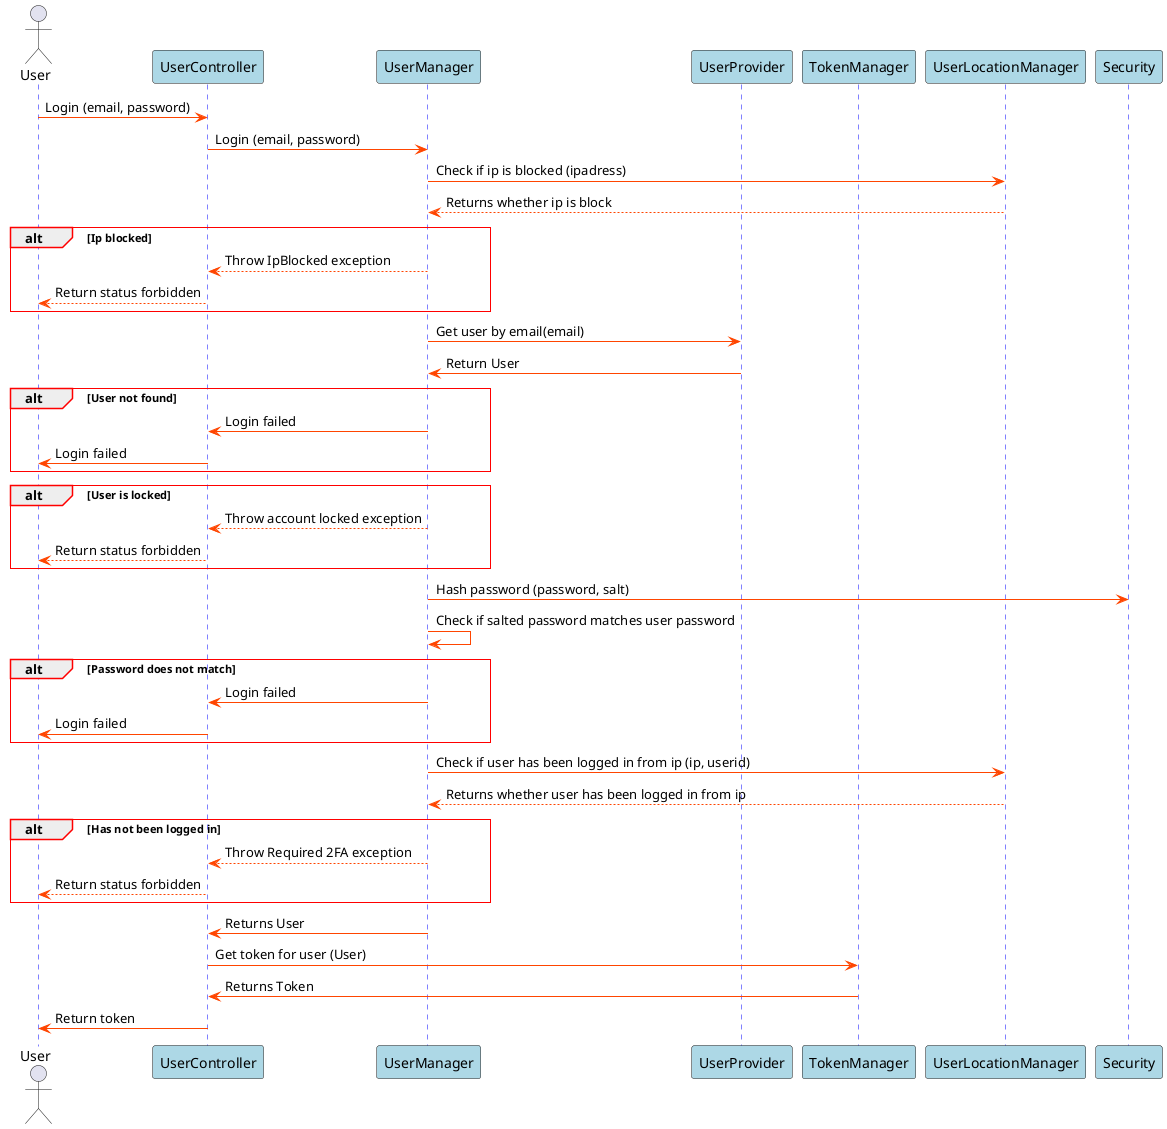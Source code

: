 @startuml Login SD

skinparam sequence {
    GroupBorderColor red
    GroupBorderThickness 1

    ArrowColor orangered

    LifeLineBorderColor blue

    ParticipantBackgroundColor lightblue
}

actor User
participant UserController
participant UserManager
participant UserProvider
participant TokenManager
participant UserLocationManager
participant Security

User->UserController: Login (email, password)
UserController->UserManager: Login (email, password)
UserManager->UserLocationManager: Check if ip is blocked (ipadress)
UserLocationManager-->UserManager: Returns whether ip is block

alt Ip blocked
UserManager-->UserController: Throw IpBlocked exception
UserController-->User: Return status forbidden
end

UserManager->UserProvider: Get user by email(email)
UserProvider->UserManager: Return User


alt User not found

UserManager->UserController: Login failed
UserController->User: Login failed

end

alt User is locked

UserManager-->UserController: Throw account locked exception
UserController-->User: Return status forbidden

end

UserManager->Security: Hash password (password, salt)
UserManager->UserManager: Check if salted password matches user password

alt Password does not match

UserManager->UserController: Login failed
UserController->User: Login failed

end


UserManager->UserLocationManager: Check if user has been logged in from ip (ip, userid)
UserLocationManager-->UserManager: Returns whether user has been logged in from ip

alt Has not been logged in

UserManager-->UserController: Throw Required 2FA exception
UserController-->User: Return status forbidden

end

UserManager->UserController: Returns User
UserController->TokenManager: Get token for user (User)
TokenManager->UserController: Returns Token

UserController->User: Return token

@enduml